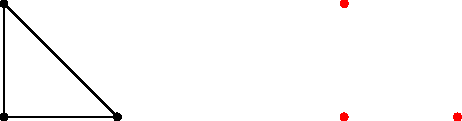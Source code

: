 unitsize(2cm);

pair A=(0,0), B=(1,0), C=(0,1);
path trig;
trig=A--B--C--cycle;
draw(trig);
dot(trig,linewidth(4bp));
dot(shift(3,0)*trig,red+4bp);